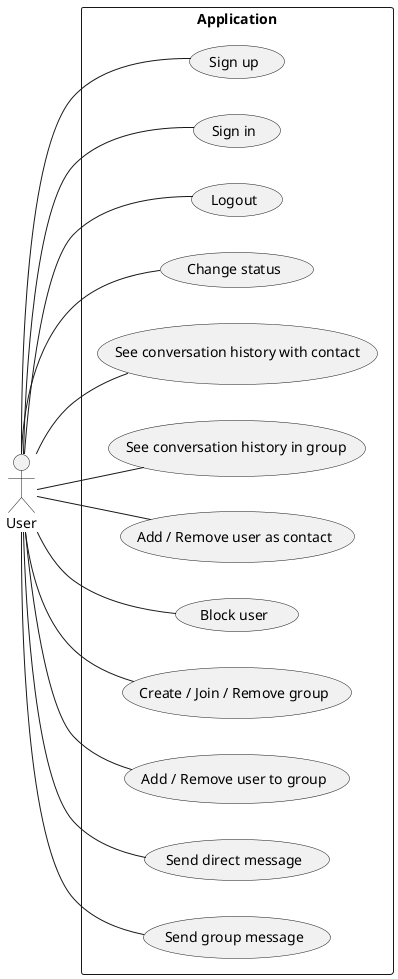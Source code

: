 @startuml usecase_application

left to right direction
:User: as user
    
rectangle "Application"{
    user--(Sign up)
    user--(Sign in)
    user--(Logout)
    user--(Change status)
    user--(See conversation history with contact)
    user--(See conversation history in group)
    user--(Add / Remove user as contact)
    user--(Block user)
    user--(Create / Join / Remove group)
    user--(Add / Remove user to group)
    user--(Send direct message)
    user--(Send group message)
}